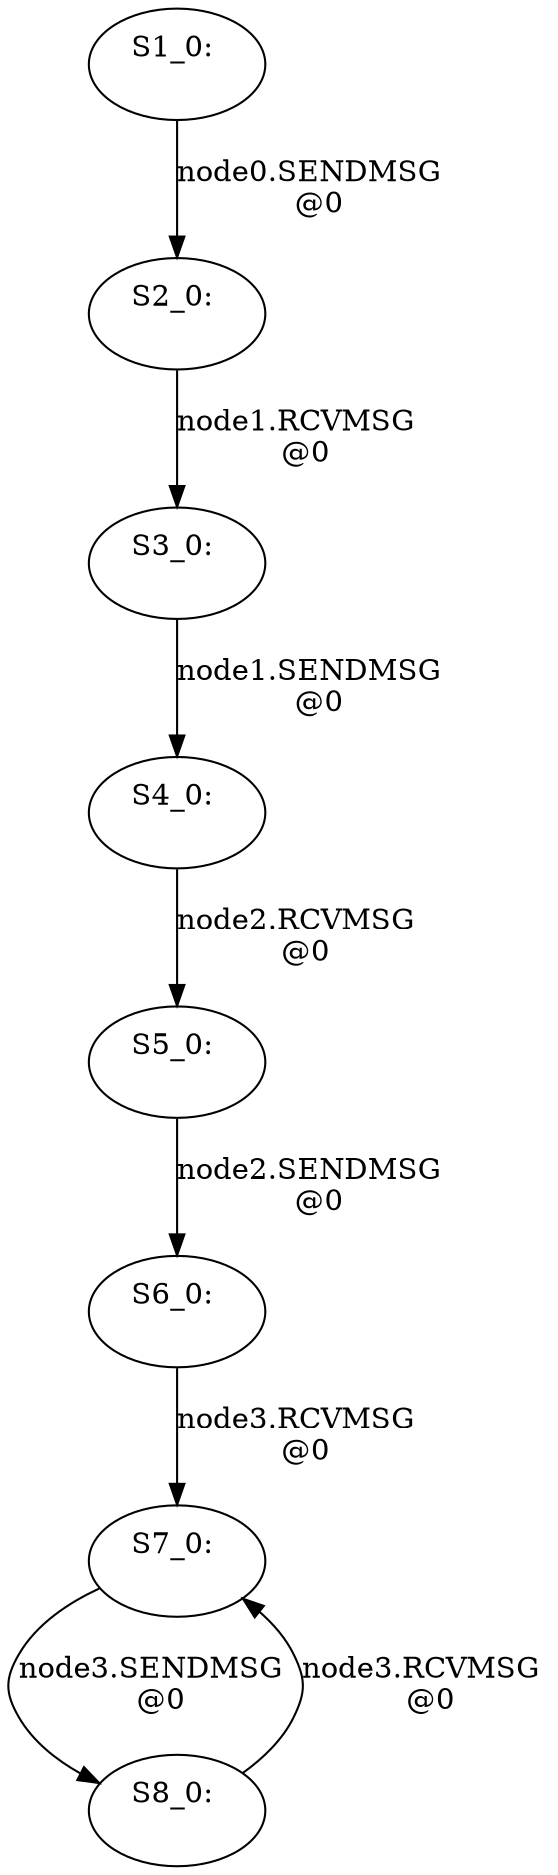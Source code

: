 digraph html {
S1_0[label="S1_0: \n "];
S2_0[label="S2_0: \n "];
S1_0 -> S2_0[label="node0.SENDMSG \n @0"];
S3_0[label="S3_0: \n "];
S2_0 -> S3_0[label="node1.RCVMSG \n @0"];
S4_0[label="S4_0: \n "];
S3_0 -> S4_0[label="node1.SENDMSG \n @0"];
S5_0[label="S5_0: \n "];
S4_0 -> S5_0[label="node2.RCVMSG \n @0"];
S6_0[label="S6_0: \n "];
S5_0 -> S6_0[label="node2.SENDMSG \n @0"];
S7_0[label="S7_0: \n "];
S6_0 -> S7_0[label="node3.RCVMSG \n @0"];
S8_0[label="S8_0: \n "];
S7_0 -> S8_0[label="node3.SENDMSG \n @0"];
S8_0 -> S7_0[label="node3.RCVMSG \n @0"];
}